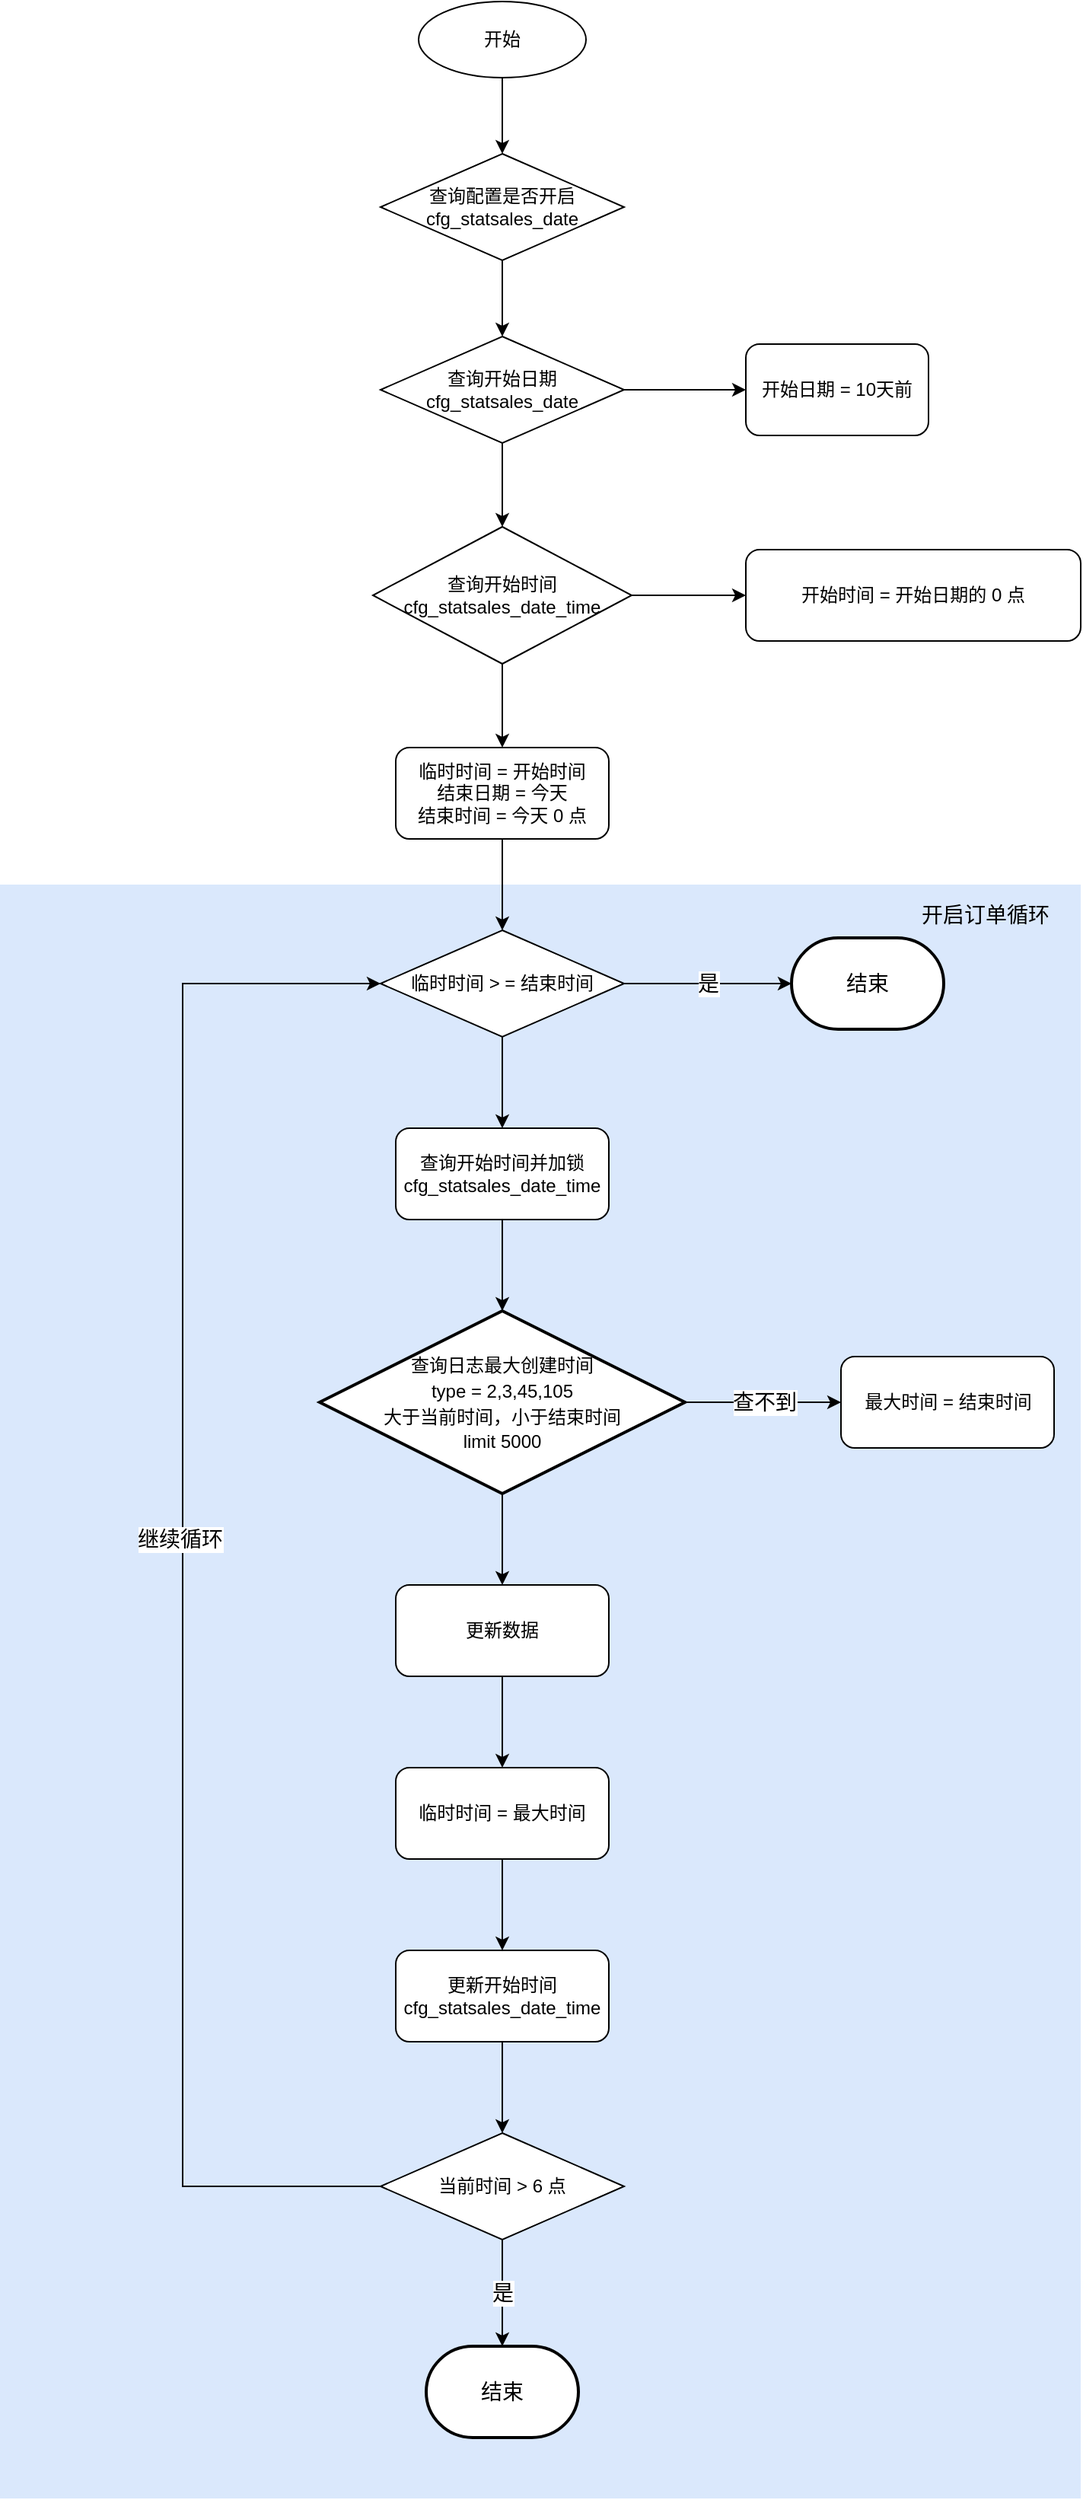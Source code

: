 <mxfile version="17.1.2" type="github">
  <diagram id="WJCd8hfYsrlZ1fp4Vryd" name="第 1 页">
    <mxGraphModel dx="1038" dy="547" grid="1" gridSize="10" guides="1" tooltips="1" connect="1" arrows="1" fold="1" page="1" pageScale="1" pageWidth="1200" pageHeight="1920" math="0" shadow="0">
      <root>
        <mxCell id="0" />
        <mxCell id="1" parent="0" />
        <mxCell id="XALDTjOtuw6YVkXv6AhM-14" value="" style="whiteSpace=wrap;html=1;strokeColor=none;fillColor=#dae8fc;gradientColor=none;" vertex="1" parent="1">
          <mxGeometry x="140" y="620" width="710" height="1060" as="geometry" />
        </mxCell>
        <mxCell id="XALDTjOtuw6YVkXv6AhM-5" value="" style="edgeStyle=orthogonalEdgeStyle;rounded=0;orthogonalLoop=1;jettySize=auto;html=1;" edge="1" parent="1" source="XALDTjOtuw6YVkXv6AhM-1" target="XALDTjOtuw6YVkXv6AhM-2">
          <mxGeometry relative="1" as="geometry" />
        </mxCell>
        <mxCell id="XALDTjOtuw6YVkXv6AhM-1" value="查询配置是否开启&lt;br&gt;cfg_statsales_date" style="rhombus;whiteSpace=wrap;html=1;" vertex="1" parent="1">
          <mxGeometry x="390" y="140" width="160" height="70" as="geometry" />
        </mxCell>
        <mxCell id="XALDTjOtuw6YVkXv6AhM-6" value="" style="edgeStyle=orthogonalEdgeStyle;rounded=0;orthogonalLoop=1;jettySize=auto;html=1;" edge="1" parent="1" source="XALDTjOtuw6YVkXv6AhM-2" target="XALDTjOtuw6YVkXv6AhM-4">
          <mxGeometry relative="1" as="geometry" />
        </mxCell>
        <mxCell id="XALDTjOtuw6YVkXv6AhM-7" value="" style="edgeStyle=orthogonalEdgeStyle;rounded=0;orthogonalLoop=1;jettySize=auto;html=1;" edge="1" parent="1" source="XALDTjOtuw6YVkXv6AhM-2" target="XALDTjOtuw6YVkXv6AhM-3">
          <mxGeometry relative="1" as="geometry" />
        </mxCell>
        <mxCell id="XALDTjOtuw6YVkXv6AhM-2" value="查询开始日期&lt;br&gt;cfg_statsales_date" style="rhombus;whiteSpace=wrap;html=1;" vertex="1" parent="1">
          <mxGeometry x="390" y="260" width="160" height="70" as="geometry" />
        </mxCell>
        <mxCell id="XALDTjOtuw6YVkXv6AhM-3" value="开始日期 = 10天前" style="rounded=1;whiteSpace=wrap;html=1;" vertex="1" parent="1">
          <mxGeometry x="630" y="265" width="120" height="60" as="geometry" />
        </mxCell>
        <mxCell id="XALDTjOtuw6YVkXv6AhM-9" value="" style="edgeStyle=orthogonalEdgeStyle;rounded=0;orthogonalLoop=1;jettySize=auto;html=1;" edge="1" parent="1" source="XALDTjOtuw6YVkXv6AhM-4" target="XALDTjOtuw6YVkXv6AhM-8">
          <mxGeometry relative="1" as="geometry" />
        </mxCell>
        <mxCell id="XALDTjOtuw6YVkXv6AhM-11" value="" style="edgeStyle=orthogonalEdgeStyle;rounded=0;orthogonalLoop=1;jettySize=auto;html=1;" edge="1" parent="1" source="XALDTjOtuw6YVkXv6AhM-4" target="XALDTjOtuw6YVkXv6AhM-10">
          <mxGeometry relative="1" as="geometry" />
        </mxCell>
        <mxCell id="XALDTjOtuw6YVkXv6AhM-4" value="查询开始时间&lt;br&gt;cfg_statsales_date_time" style="rhombus;whiteSpace=wrap;html=1;" vertex="1" parent="1">
          <mxGeometry x="385" y="385" width="170" height="90" as="geometry" />
        </mxCell>
        <mxCell id="XALDTjOtuw6YVkXv6AhM-8" value="开始时间 = 开始日期的 0 点" style="rounded=1;whiteSpace=wrap;html=1;" vertex="1" parent="1">
          <mxGeometry x="630" y="400" width="220" height="60" as="geometry" />
        </mxCell>
        <mxCell id="XALDTjOtuw6YVkXv6AhM-18" style="edgeStyle=orthogonalEdgeStyle;rounded=0;orthogonalLoop=1;jettySize=auto;html=1;entryX=0.5;entryY=0;entryDx=0;entryDy=0;" edge="1" parent="1" source="XALDTjOtuw6YVkXv6AhM-10" target="XALDTjOtuw6YVkXv6AhM-16">
          <mxGeometry relative="1" as="geometry" />
        </mxCell>
        <mxCell id="XALDTjOtuw6YVkXv6AhM-10" value="临时时间 = 开始时间&lt;br&gt;结束日期 = 今天&lt;br&gt;结束时间 = 今天 0 点" style="rounded=1;whiteSpace=wrap;html=1;" vertex="1" parent="1">
          <mxGeometry x="400" y="530" width="140" height="60" as="geometry" />
        </mxCell>
        <mxCell id="XALDTjOtuw6YVkXv6AhM-13" value="" style="edgeStyle=orthogonalEdgeStyle;rounded=0;orthogonalLoop=1;jettySize=auto;html=1;" edge="1" parent="1" source="XALDTjOtuw6YVkXv6AhM-12" target="XALDTjOtuw6YVkXv6AhM-1">
          <mxGeometry relative="1" as="geometry" />
        </mxCell>
        <mxCell id="XALDTjOtuw6YVkXv6AhM-12" value="开始" style="ellipse;whiteSpace=wrap;html=1;" vertex="1" parent="1">
          <mxGeometry x="415" y="40" width="110" height="50" as="geometry" />
        </mxCell>
        <mxCell id="XALDTjOtuw6YVkXv6AhM-21" value="是" style="edgeStyle=orthogonalEdgeStyle;rounded=0;orthogonalLoop=1;jettySize=auto;html=1;fontSize=14;" edge="1" parent="1" source="XALDTjOtuw6YVkXv6AhM-16" target="XALDTjOtuw6YVkXv6AhM-20">
          <mxGeometry relative="1" as="geometry" />
        </mxCell>
        <mxCell id="XALDTjOtuw6YVkXv6AhM-23" value="" style="edgeStyle=orthogonalEdgeStyle;rounded=0;orthogonalLoop=1;jettySize=auto;html=1;fontSize=14;" edge="1" parent="1" source="XALDTjOtuw6YVkXv6AhM-16" target="XALDTjOtuw6YVkXv6AhM-22">
          <mxGeometry relative="1" as="geometry" />
        </mxCell>
        <mxCell id="XALDTjOtuw6YVkXv6AhM-16" value="临时时间 &amp;gt; = 结束时间" style="rhombus;whiteSpace=wrap;html=1;" vertex="1" parent="1">
          <mxGeometry x="390" y="650" width="160" height="70" as="geometry" />
        </mxCell>
        <mxCell id="XALDTjOtuw6YVkXv6AhM-19" value="开启订单循环" style="text;html=1;strokeColor=none;fillColor=none;align=center;verticalAlign=middle;whiteSpace=wrap;rounded=0;fontSize=14;" vertex="1" parent="1">
          <mxGeometry x="725" y="620" width="125" height="40" as="geometry" />
        </mxCell>
        <mxCell id="XALDTjOtuw6YVkXv6AhM-20" value="结束" style="strokeWidth=2;html=1;shape=mxgraph.flowchart.terminator;whiteSpace=wrap;fontSize=14;" vertex="1" parent="1">
          <mxGeometry x="660" y="655" width="100" height="60" as="geometry" />
        </mxCell>
        <mxCell id="XALDTjOtuw6YVkXv6AhM-28" value="" style="edgeStyle=orthogonalEdgeStyle;rounded=0;orthogonalLoop=1;jettySize=auto;html=1;fontSize=14;" edge="1" parent="1" source="XALDTjOtuw6YVkXv6AhM-22" target="XALDTjOtuw6YVkXv6AhM-26">
          <mxGeometry relative="1" as="geometry" />
        </mxCell>
        <mxCell id="XALDTjOtuw6YVkXv6AhM-22" value="查询开始时间并加锁&lt;br&gt;cfg_statsales_date_time" style="rounded=1;whiteSpace=wrap;html=1;" vertex="1" parent="1">
          <mxGeometry x="400" y="780" width="140" height="60" as="geometry" />
        </mxCell>
        <mxCell id="XALDTjOtuw6YVkXv6AhM-30" value="查不到" style="edgeStyle=orthogonalEdgeStyle;rounded=0;orthogonalLoop=1;jettySize=auto;html=1;fontSize=14;" edge="1" parent="1" source="XALDTjOtuw6YVkXv6AhM-26" target="XALDTjOtuw6YVkXv6AhM-29">
          <mxGeometry relative="1" as="geometry" />
        </mxCell>
        <mxCell id="XALDTjOtuw6YVkXv6AhM-32" value="" style="edgeStyle=orthogonalEdgeStyle;rounded=0;orthogonalLoop=1;jettySize=auto;html=1;fontSize=14;" edge="1" parent="1" source="XALDTjOtuw6YVkXv6AhM-26" target="XALDTjOtuw6YVkXv6AhM-31">
          <mxGeometry relative="1" as="geometry" />
        </mxCell>
        <mxCell id="XALDTjOtuw6YVkXv6AhM-26" value="&lt;span style=&quot;font-size: 12px&quot;&gt;查询日志最大创建时间&lt;/span&gt;&lt;br style=&quot;font-size: 12px&quot;&gt;&lt;span style=&quot;font-size: 12px&quot;&gt;type = 2,3,45,105&lt;/span&gt;&lt;br style=&quot;font-size: 12px&quot;&gt;&lt;span style=&quot;font-size: 12px&quot;&gt;大于当前时间，小于结束时间&lt;/span&gt;&lt;br style=&quot;font-size: 12px&quot;&gt;&lt;span style=&quot;font-size: 12px&quot;&gt;limit 5000&lt;/span&gt;" style="strokeWidth=2;html=1;shape=mxgraph.flowchart.decision;whiteSpace=wrap;fontSize=14;fillColor=default;gradientColor=none;" vertex="1" parent="1">
          <mxGeometry x="350" y="900" width="240" height="120" as="geometry" />
        </mxCell>
        <mxCell id="XALDTjOtuw6YVkXv6AhM-29" value="最大时间 = 结束时间" style="rounded=1;whiteSpace=wrap;html=1;" vertex="1" parent="1">
          <mxGeometry x="692.5" y="930" width="140" height="60" as="geometry" />
        </mxCell>
        <mxCell id="XALDTjOtuw6YVkXv6AhM-34" value="" style="edgeStyle=orthogonalEdgeStyle;rounded=0;orthogonalLoop=1;jettySize=auto;html=1;fontSize=14;" edge="1" parent="1" source="XALDTjOtuw6YVkXv6AhM-31" target="XALDTjOtuw6YVkXv6AhM-33">
          <mxGeometry relative="1" as="geometry" />
        </mxCell>
        <mxCell id="XALDTjOtuw6YVkXv6AhM-31" value="更新数据" style="rounded=1;whiteSpace=wrap;html=1;" vertex="1" parent="1">
          <mxGeometry x="400" y="1080" width="140" height="60" as="geometry" />
        </mxCell>
        <mxCell id="XALDTjOtuw6YVkXv6AhM-36" value="" style="edgeStyle=orthogonalEdgeStyle;rounded=0;orthogonalLoop=1;jettySize=auto;html=1;fontSize=14;" edge="1" parent="1" source="XALDTjOtuw6YVkXv6AhM-33" target="XALDTjOtuw6YVkXv6AhM-35">
          <mxGeometry relative="1" as="geometry" />
        </mxCell>
        <mxCell id="XALDTjOtuw6YVkXv6AhM-33" value="临时时间 = 最大时间" style="rounded=1;whiteSpace=wrap;html=1;" vertex="1" parent="1">
          <mxGeometry x="400" y="1200" width="140" height="60" as="geometry" />
        </mxCell>
        <mxCell id="XALDTjOtuw6YVkXv6AhM-40" value="" style="edgeStyle=orthogonalEdgeStyle;rounded=0;orthogonalLoop=1;jettySize=auto;html=1;fontSize=14;" edge="1" parent="1" source="XALDTjOtuw6YVkXv6AhM-35" target="XALDTjOtuw6YVkXv6AhM-39">
          <mxGeometry relative="1" as="geometry" />
        </mxCell>
        <mxCell id="XALDTjOtuw6YVkXv6AhM-35" value="更新开始时间&lt;br&gt;cfg_statsales_date_time" style="rounded=1;whiteSpace=wrap;html=1;" vertex="1" parent="1">
          <mxGeometry x="400" y="1320" width="140" height="60" as="geometry" />
        </mxCell>
        <mxCell id="XALDTjOtuw6YVkXv6AhM-43" value="是" style="edgeStyle=orthogonalEdgeStyle;rounded=0;orthogonalLoop=1;jettySize=auto;html=1;fontSize=14;" edge="1" parent="1" source="XALDTjOtuw6YVkXv6AhM-39" target="XALDTjOtuw6YVkXv6AhM-42">
          <mxGeometry relative="1" as="geometry" />
        </mxCell>
        <mxCell id="XALDTjOtuw6YVkXv6AhM-44" style="edgeStyle=orthogonalEdgeStyle;rounded=0;orthogonalLoop=1;jettySize=auto;html=1;entryX=0;entryY=0.5;entryDx=0;entryDy=0;fontSize=14;" edge="1" parent="1" source="XALDTjOtuw6YVkXv6AhM-39" target="XALDTjOtuw6YVkXv6AhM-16">
          <mxGeometry relative="1" as="geometry">
            <Array as="points">
              <mxPoint x="260" y="1475" />
              <mxPoint x="260" y="685" />
            </Array>
          </mxGeometry>
        </mxCell>
        <mxCell id="XALDTjOtuw6YVkXv6AhM-45" value="继续循环" style="edgeLabel;html=1;align=center;verticalAlign=middle;resizable=0;points=[];fontSize=14;" vertex="1" connectable="0" parent="XALDTjOtuw6YVkXv6AhM-44">
          <mxGeometry x="0.058" y="2" relative="1" as="geometry">
            <mxPoint as="offset" />
          </mxGeometry>
        </mxCell>
        <mxCell id="XALDTjOtuw6YVkXv6AhM-39" value="当前时间 &amp;gt; 6 点" style="rhombus;whiteSpace=wrap;html=1;" vertex="1" parent="1">
          <mxGeometry x="390" y="1440" width="160" height="70" as="geometry" />
        </mxCell>
        <mxCell id="XALDTjOtuw6YVkXv6AhM-42" value="结束" style="strokeWidth=2;html=1;shape=mxgraph.flowchart.terminator;whiteSpace=wrap;fontSize=14;" vertex="1" parent="1">
          <mxGeometry x="420" y="1580" width="100" height="60" as="geometry" />
        </mxCell>
      </root>
    </mxGraphModel>
  </diagram>
</mxfile>
